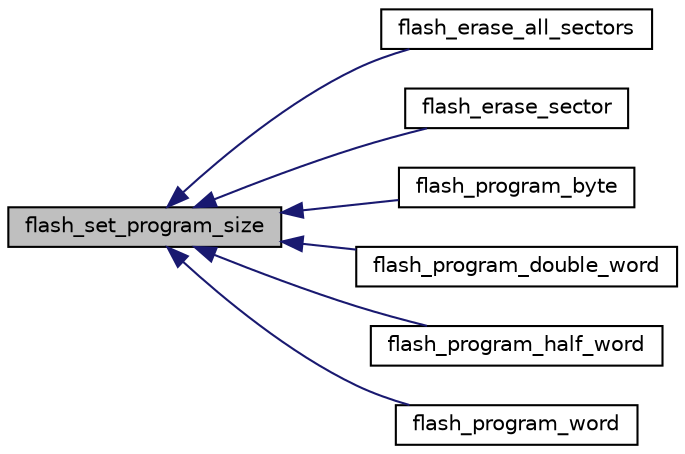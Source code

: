 digraph "flash_set_program_size"
{
  edge [fontname="Helvetica",fontsize="10",labelfontname="Helvetica",labelfontsize="10"];
  node [fontname="Helvetica",fontsize="10",shape=record];
  rankdir="LR";
  Node1 [label="flash_set_program_size",height=0.2,width=0.4,color="black", fillcolor="grey75", style="filled" fontcolor="black"];
  Node1 -> Node2 [dir="back",color="midnightblue",fontsize="10",style="solid",fontname="Helvetica"];
  Node2 [label="flash_erase_all_sectors",height=0.2,width=0.4,color="black", fillcolor="white", style="filled",URL="$flash_8c.html#a2030d965cf8826ff2a1f6681e834c8fe"];
  Node1 -> Node3 [dir="back",color="midnightblue",fontsize="10",style="solid",fontname="Helvetica"];
  Node3 [label="flash_erase_sector",height=0.2,width=0.4,color="black", fillcolor="white", style="filled",URL="$flash_8c.html#ab85773c0f784589c32bcb23a6bbc77df"];
  Node1 -> Node4 [dir="back",color="midnightblue",fontsize="10",style="solid",fontname="Helvetica"];
  Node4 [label="flash_program_byte",height=0.2,width=0.4,color="black", fillcolor="white", style="filled",URL="$flash_8c.html#a85157f1ed587388d5f7884b9672643f8"];
  Node1 -> Node5 [dir="back",color="midnightblue",fontsize="10",style="solid",fontname="Helvetica"];
  Node5 [label="flash_program_double_word",height=0.2,width=0.4,color="black", fillcolor="white", style="filled",URL="$flash_8c.html#abb675381373e971c2a5426cf9760e2fb"];
  Node1 -> Node6 [dir="back",color="midnightblue",fontsize="10",style="solid",fontname="Helvetica"];
  Node6 [label="flash_program_half_word",height=0.2,width=0.4,color="black", fillcolor="white", style="filled",URL="$flash_8c.html#aac4100306eb53c8497f3fc90a31a2e1c"];
  Node1 -> Node7 [dir="back",color="midnightblue",fontsize="10",style="solid",fontname="Helvetica"];
  Node7 [label="flash_program_word",height=0.2,width=0.4,color="black", fillcolor="white", style="filled",URL="$flash_8c.html#aae4075990f57404004825bda973e7623"];
}
